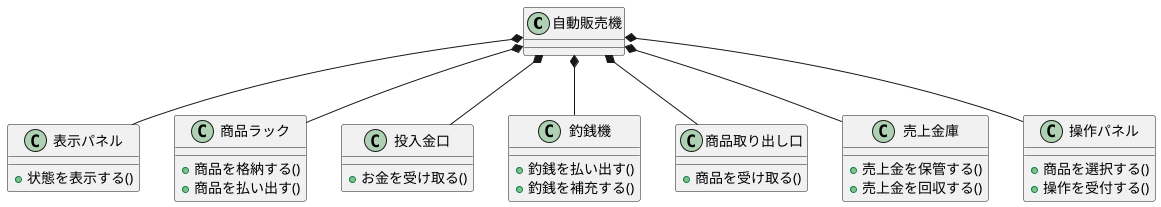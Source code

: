 @startuml
' 自動販売機のハードウェア構成をコンポジット集約で表現

class 自動販売機 {
}

class 表示パネル {
    +状態を表示する()
}

class 商品ラック {
    +商品を格納する()
    +商品を払い出す()
}

class 投入金口 {
    +お金を受け取る()
}

class 釣銭機 {
    +釣銭を払い出す()
    +釣銭を補充する()
}

class 商品取り出し口 {
    +商品を受け取る()
}

class 売上金庫 {
    +売上金を保管する()
    +売上金を回収する()
}

class 操作パネル {
    +商品を選択する()
    +操作を受付する()
}

自動販売機 *-- 表示パネル
自動販売機 *-- 商品ラック
自動販売機 *-- 投入金口
自動販売機 *-- 釣銭機
自動販売機 *-- 商品取り出し口
自動販売機 *-- 売上金庫
自動販売機 *-- 操作パネル

@enduml